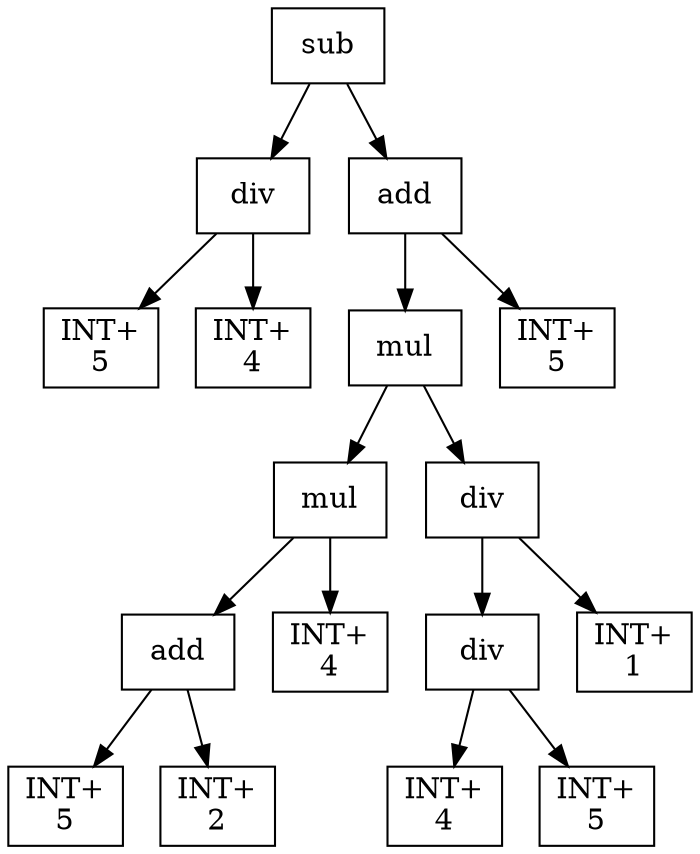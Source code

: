 digraph expr {
  node [shape=box];
  n1 [label="sub"];
  n2 [label="div"];
  n3 [label="INT+\n5"];
  n4 [label="INT+\n4"];
  n2 -> n3;
  n2 -> n4;
  n5 [label="add"];
  n6 [label="mul"];
  n7 [label="mul"];
  n8 [label="add"];
  n9 [label="INT+\n5"];
  n10 [label="INT+\n2"];
  n8 -> n9;
  n8 -> n10;
  n11 [label="INT+\n4"];
  n7 -> n8;
  n7 -> n11;
  n12 [label="div"];
  n13 [label="div"];
  n14 [label="INT+\n4"];
  n15 [label="INT+\n5"];
  n13 -> n14;
  n13 -> n15;
  n16 [label="INT+\n1"];
  n12 -> n13;
  n12 -> n16;
  n6 -> n7;
  n6 -> n12;
  n17 [label="INT+\n5"];
  n5 -> n6;
  n5 -> n17;
  n1 -> n2;
  n1 -> n5;
}